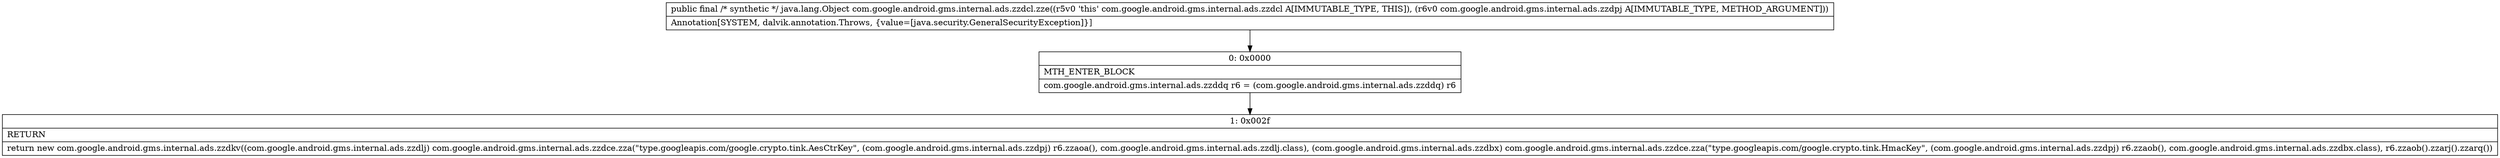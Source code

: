 digraph "CFG forcom.google.android.gms.internal.ads.zzdcl.zze(Lcom\/google\/android\/gms\/internal\/ads\/zzdpj;)Ljava\/lang\/Object;" {
Node_0 [shape=record,label="{0\:\ 0x0000|MTH_ENTER_BLOCK\l|com.google.android.gms.internal.ads.zzddq r6 = (com.google.android.gms.internal.ads.zzddq) r6\l}"];
Node_1 [shape=record,label="{1\:\ 0x002f|RETURN\l|return new com.google.android.gms.internal.ads.zzdkv((com.google.android.gms.internal.ads.zzdlj) com.google.android.gms.internal.ads.zzdce.zza(\"type.googleapis.com\/google.crypto.tink.AesCtrKey\", (com.google.android.gms.internal.ads.zzdpj) r6.zzaoa(), com.google.android.gms.internal.ads.zzdlj.class), (com.google.android.gms.internal.ads.zzdbx) com.google.android.gms.internal.ads.zzdce.zza(\"type.googleapis.com\/google.crypto.tink.HmacKey\", (com.google.android.gms.internal.ads.zzdpj) r6.zzaob(), com.google.android.gms.internal.ads.zzdbx.class), r6.zzaob().zzarj().zzarq())\l}"];
MethodNode[shape=record,label="{public final \/* synthetic *\/ java.lang.Object com.google.android.gms.internal.ads.zzdcl.zze((r5v0 'this' com.google.android.gms.internal.ads.zzdcl A[IMMUTABLE_TYPE, THIS]), (r6v0 com.google.android.gms.internal.ads.zzdpj A[IMMUTABLE_TYPE, METHOD_ARGUMENT]))  | Annotation[SYSTEM, dalvik.annotation.Throws, \{value=[java.security.GeneralSecurityException]\}]\l}"];
MethodNode -> Node_0;
Node_0 -> Node_1;
}

